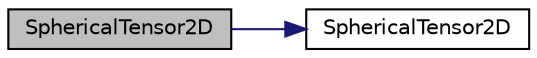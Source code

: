 digraph "SphericalTensor2D"
{
  bgcolor="transparent";
  edge [fontname="Helvetica",fontsize="10",labelfontname="Helvetica",labelfontsize="10"];
  node [fontname="Helvetica",fontsize="10",shape=record];
  rankdir="LR";
  Node3 [label="SphericalTensor2D",height=0.2,width=0.4,color="black", fillcolor="grey75", style="filled", fontcolor="black"];
  Node3 -> Node4 [color="midnightblue",fontsize="10",style="solid",fontname="Helvetica"];
  Node4 [label="SphericalTensor2D",height=0.2,width=0.4,color="black",URL="$a29517.html#aa0c1d3958b86465a5b8bb25672ecc642",tooltip="Construct null. "];
}
